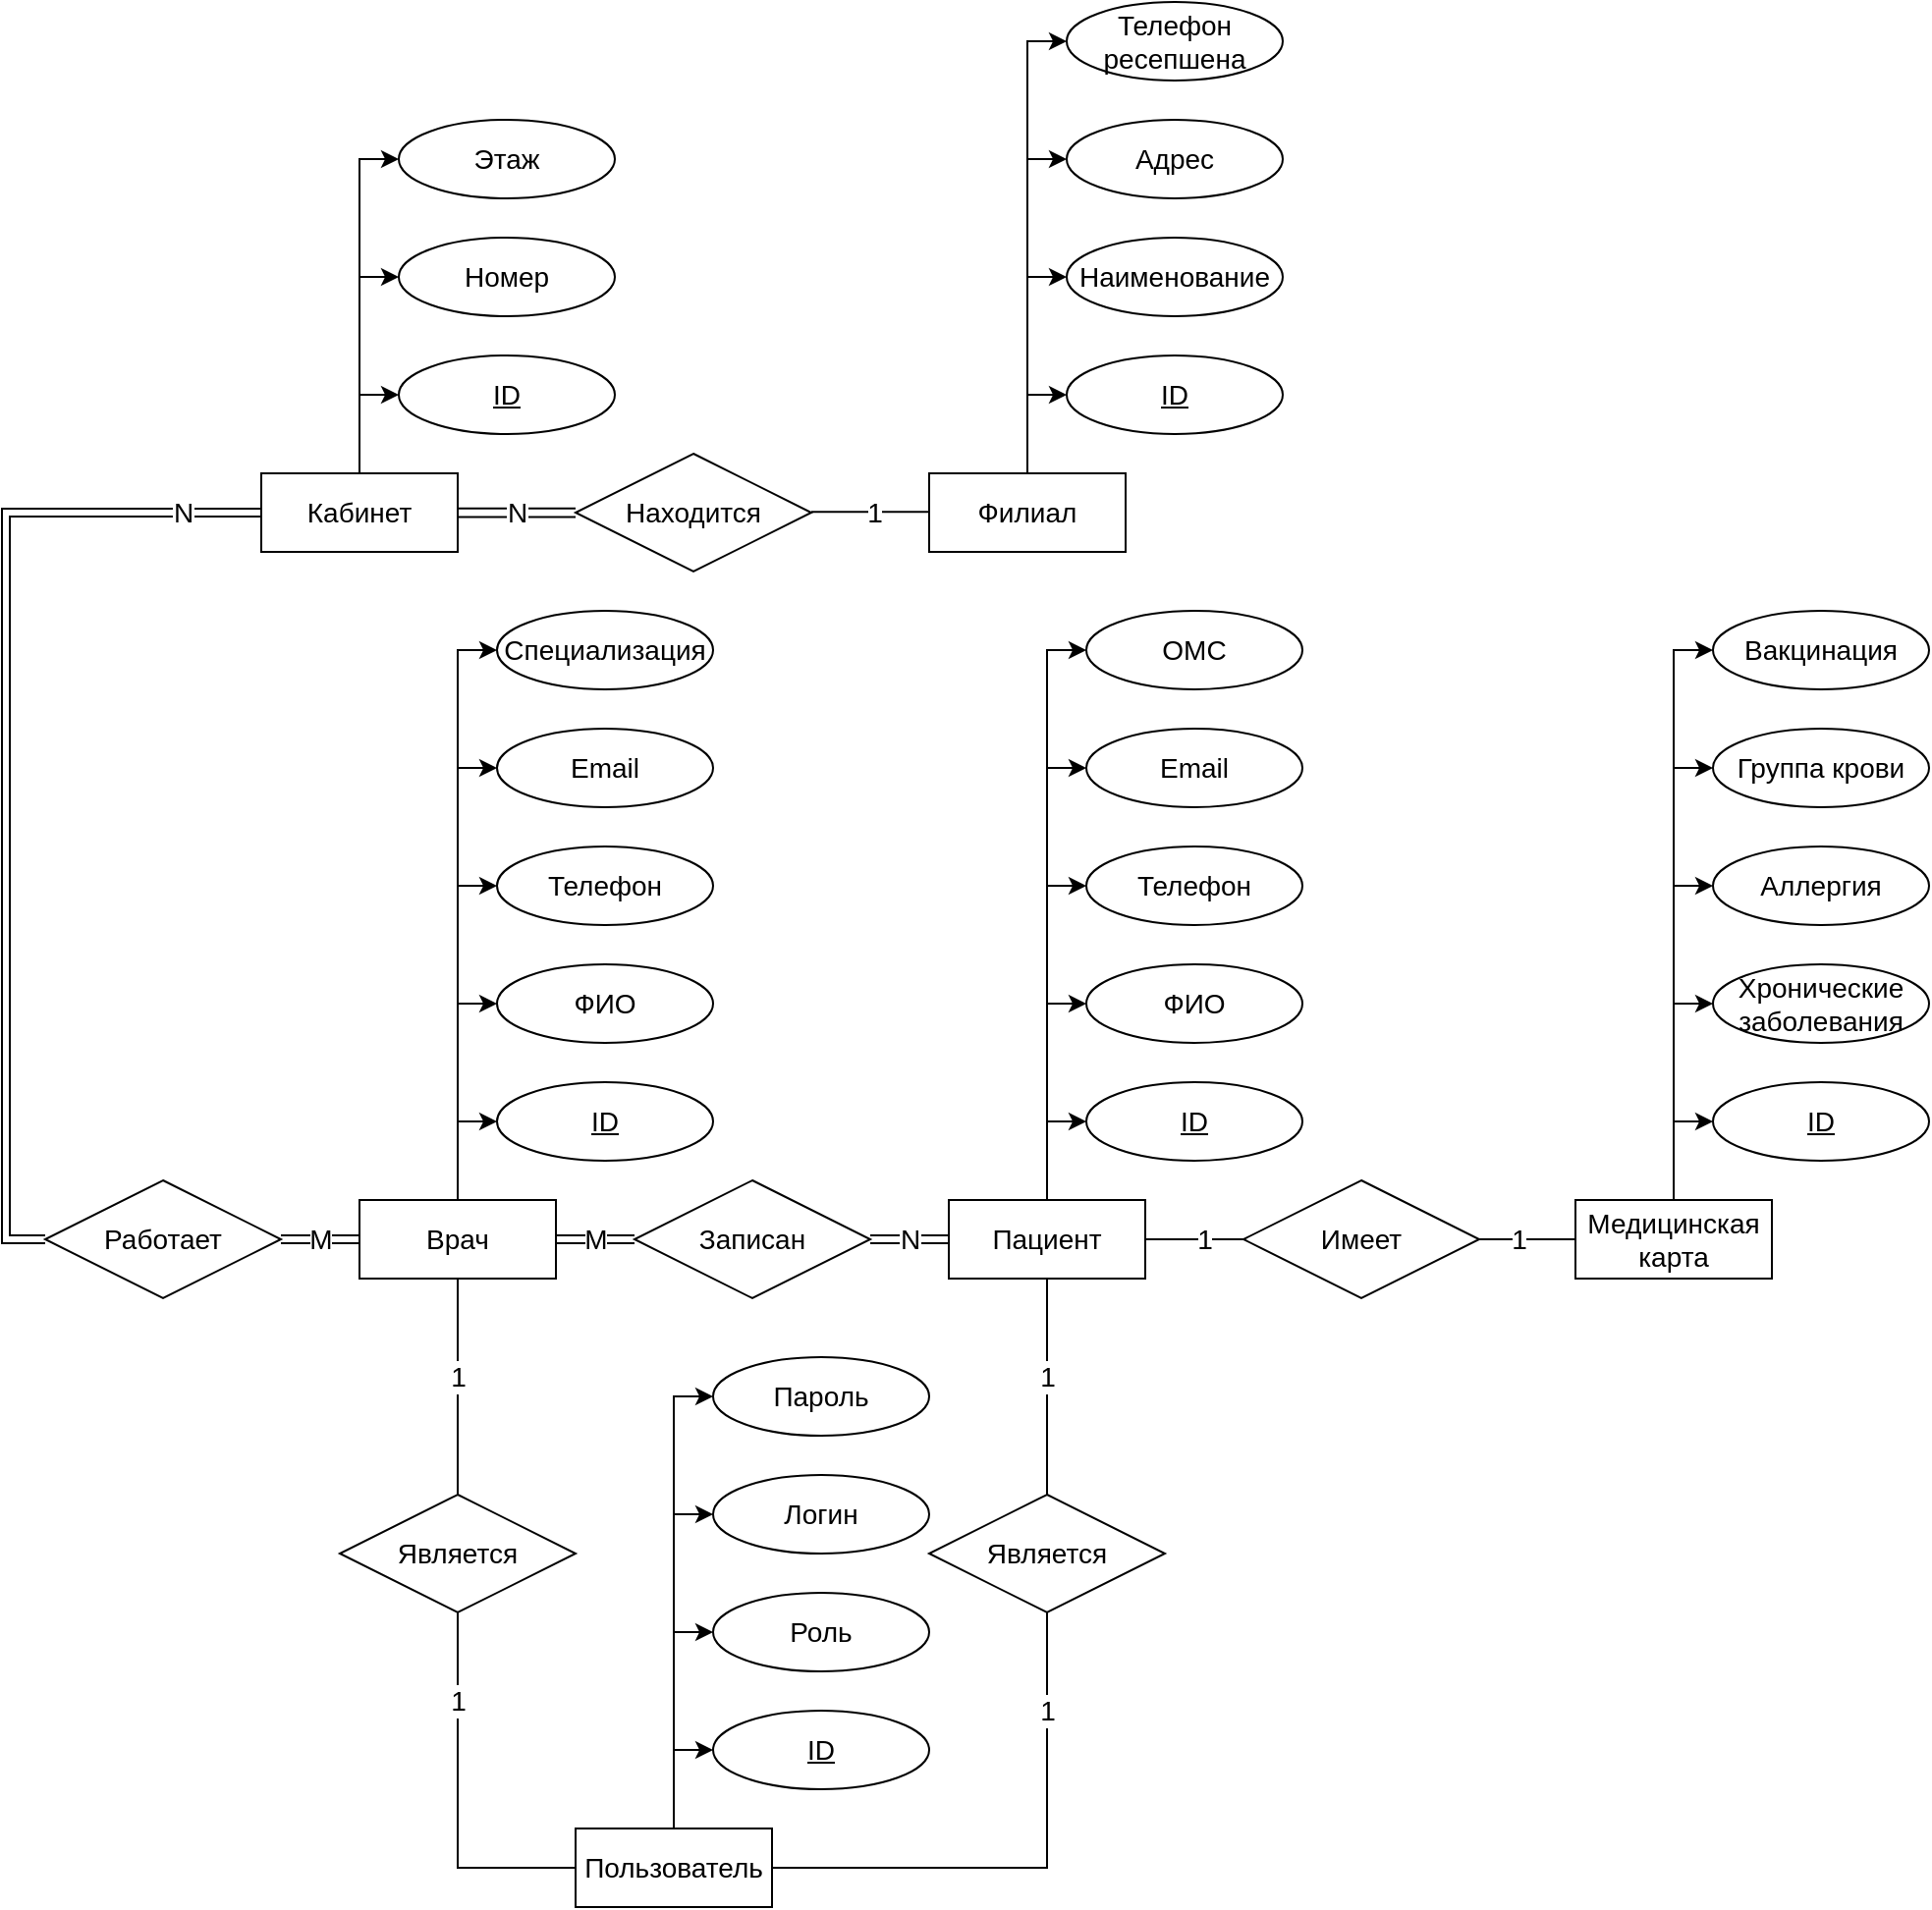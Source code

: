 <mxfile version="21.6.8" type="device">
  <diagram name="Страница — 1" id="tKBTZuI6cWVHTqbkDgAv">
    <mxGraphModel dx="2562" dy="1056" grid="1" gridSize="10" guides="1" tooltips="1" connect="1" arrows="1" fold="1" page="1" pageScale="1" pageWidth="827" pageHeight="1169" math="0" shadow="0">
      <root>
        <mxCell id="0" />
        <mxCell id="1" parent="0" />
        <mxCell id="9CMZoAr8EKUNUZ8T8BSM-1" style="edgeStyle=orthogonalEdgeStyle;rounded=0;orthogonalLoop=1;jettySize=auto;html=1;exitX=0.5;exitY=0;exitDx=0;exitDy=0;entryX=0;entryY=0.5;entryDx=0;entryDy=0;fontSize=14;" parent="1" source="9CMZoAr8EKUNUZ8T8BSM-6" target="9CMZoAr8EKUNUZ8T8BSM-7" edge="1">
          <mxGeometry relative="1" as="geometry" />
        </mxCell>
        <mxCell id="9CMZoAr8EKUNUZ8T8BSM-2" style="edgeStyle=orthogonalEdgeStyle;rounded=0;orthogonalLoop=1;jettySize=auto;html=1;exitX=0.5;exitY=0;exitDx=0;exitDy=0;entryX=0;entryY=0.5;entryDx=0;entryDy=0;fontSize=14;" parent="1" source="9CMZoAr8EKUNUZ8T8BSM-6" target="9CMZoAr8EKUNUZ8T8BSM-9" edge="1">
          <mxGeometry relative="1" as="geometry" />
        </mxCell>
        <mxCell id="9CMZoAr8EKUNUZ8T8BSM-3" style="edgeStyle=orthogonalEdgeStyle;rounded=0;orthogonalLoop=1;jettySize=auto;html=1;exitX=0.5;exitY=0;exitDx=0;exitDy=0;entryX=0;entryY=0.5;entryDx=0;entryDy=0;fontSize=14;" parent="1" source="9CMZoAr8EKUNUZ8T8BSM-6" target="9CMZoAr8EKUNUZ8T8BSM-8" edge="1">
          <mxGeometry relative="1" as="geometry" />
        </mxCell>
        <mxCell id="9CMZoAr8EKUNUZ8T8BSM-4" style="edgeStyle=orthogonalEdgeStyle;rounded=0;orthogonalLoop=1;jettySize=auto;html=1;exitX=0.5;exitY=0;exitDx=0;exitDy=0;entryX=0;entryY=0.5;entryDx=0;entryDy=0;fontSize=14;" parent="1" source="9CMZoAr8EKUNUZ8T8BSM-6" target="9CMZoAr8EKUNUZ8T8BSM-10" edge="1">
          <mxGeometry relative="1" as="geometry" />
        </mxCell>
        <mxCell id="9CMZoAr8EKUNUZ8T8BSM-5" style="edgeStyle=orthogonalEdgeStyle;rounded=0;orthogonalLoop=1;jettySize=auto;html=1;exitX=0.5;exitY=0;exitDx=0;exitDy=0;entryX=0;entryY=0.5;entryDx=0;entryDy=0;fontSize=14;" parent="1" source="9CMZoAr8EKUNUZ8T8BSM-6" target="9CMZoAr8EKUNUZ8T8BSM-11" edge="1">
          <mxGeometry relative="1" as="geometry" />
        </mxCell>
        <mxCell id="9CMZoAr8EKUNUZ8T8BSM-6" value="Пациент" style="whiteSpace=wrap;html=1;align=center;fontSize=14;" parent="1" vertex="1">
          <mxGeometry x="70" y="630" width="100" height="40" as="geometry" />
        </mxCell>
        <mxCell id="9CMZoAr8EKUNUZ8T8BSM-7" value="ID" style="ellipse;whiteSpace=wrap;html=1;align=center;fontStyle=4;fontSize=14;" parent="1" vertex="1">
          <mxGeometry x="140" y="570" width="110" height="40" as="geometry" />
        </mxCell>
        <mxCell id="9CMZoAr8EKUNUZ8T8BSM-8" value="Телефон" style="ellipse;whiteSpace=wrap;html=1;align=center;fontSize=14;" parent="1" vertex="1">
          <mxGeometry x="140" y="450" width="110" height="40" as="geometry" />
        </mxCell>
        <mxCell id="9CMZoAr8EKUNUZ8T8BSM-9" value="ФИО" style="ellipse;whiteSpace=wrap;html=1;align=center;fontSize=14;" parent="1" vertex="1">
          <mxGeometry x="140" y="510" width="110" height="40" as="geometry" />
        </mxCell>
        <mxCell id="9CMZoAr8EKUNUZ8T8BSM-10" value="Email" style="ellipse;whiteSpace=wrap;html=1;align=center;fontSize=14;" parent="1" vertex="1">
          <mxGeometry x="140" y="390" width="110" height="40" as="geometry" />
        </mxCell>
        <mxCell id="9CMZoAr8EKUNUZ8T8BSM-11" value="ОМС" style="ellipse;whiteSpace=wrap;html=1;align=center;fontSize=14;" parent="1" vertex="1">
          <mxGeometry x="140" y="330" width="110" height="40" as="geometry" />
        </mxCell>
        <mxCell id="9CMZoAr8EKUNUZ8T8BSM-12" style="edgeStyle=orthogonalEdgeStyle;rounded=0;orthogonalLoop=1;jettySize=auto;html=1;exitX=0.5;exitY=0;exitDx=0;exitDy=0;entryX=0;entryY=0.5;entryDx=0;entryDy=0;fontSize=14;" parent="1" source="9CMZoAr8EKUNUZ8T8BSM-17" target="9CMZoAr8EKUNUZ8T8BSM-18" edge="1">
          <mxGeometry relative="1" as="geometry" />
        </mxCell>
        <mxCell id="9CMZoAr8EKUNUZ8T8BSM-13" style="edgeStyle=orthogonalEdgeStyle;rounded=0;orthogonalLoop=1;jettySize=auto;html=1;exitX=0.5;exitY=0;exitDx=0;exitDy=0;entryX=0;entryY=0.5;entryDx=0;entryDy=0;fontSize=14;" parent="1" source="9CMZoAr8EKUNUZ8T8BSM-17" target="9CMZoAr8EKUNUZ8T8BSM-20" edge="1">
          <mxGeometry relative="1" as="geometry" />
        </mxCell>
        <mxCell id="9CMZoAr8EKUNUZ8T8BSM-14" style="edgeStyle=orthogonalEdgeStyle;rounded=0;orthogonalLoop=1;jettySize=auto;html=1;exitX=0.5;exitY=0;exitDx=0;exitDy=0;entryX=0;entryY=0.5;entryDx=0;entryDy=0;fontSize=14;" parent="1" source="9CMZoAr8EKUNUZ8T8BSM-17" target="9CMZoAr8EKUNUZ8T8BSM-19" edge="1">
          <mxGeometry relative="1" as="geometry" />
        </mxCell>
        <mxCell id="9CMZoAr8EKUNUZ8T8BSM-15" style="edgeStyle=orthogonalEdgeStyle;rounded=0;orthogonalLoop=1;jettySize=auto;html=1;exitX=0.5;exitY=0;exitDx=0;exitDy=0;entryX=0;entryY=0.5;entryDx=0;entryDy=0;fontSize=14;" parent="1" source="9CMZoAr8EKUNUZ8T8BSM-17" target="9CMZoAr8EKUNUZ8T8BSM-21" edge="1">
          <mxGeometry relative="1" as="geometry" />
        </mxCell>
        <mxCell id="9CMZoAr8EKUNUZ8T8BSM-16" style="edgeStyle=orthogonalEdgeStyle;rounded=0;orthogonalLoop=1;jettySize=auto;html=1;exitX=1;exitY=0.5;exitDx=0;exitDy=0;shape=link;entryX=0;entryY=0.5;entryDx=0;entryDy=0;fontSize=14;" parent="1" source="9CMZoAr8EKUNUZ8T8BSM-17" target="9CMZoAr8EKUNUZ8T8BSM-43" edge="1">
          <mxGeometry relative="1" as="geometry">
            <mxPoint x="-80" y="650" as="targetPoint" />
          </mxGeometry>
        </mxCell>
        <mxCell id="9CMZoAr8EKUNUZ8T8BSM-17" value="Врач" style="whiteSpace=wrap;html=1;align=center;fontSize=14;" parent="1" vertex="1">
          <mxGeometry x="-230" y="630" width="100" height="40" as="geometry" />
        </mxCell>
        <mxCell id="9CMZoAr8EKUNUZ8T8BSM-18" value="ID" style="ellipse;whiteSpace=wrap;html=1;align=center;fontStyle=4;fontSize=14;" parent="1" vertex="1">
          <mxGeometry x="-160" y="570" width="110" height="40" as="geometry" />
        </mxCell>
        <mxCell id="9CMZoAr8EKUNUZ8T8BSM-19" value="Телефон" style="ellipse;whiteSpace=wrap;html=1;align=center;fontSize=14;" parent="1" vertex="1">
          <mxGeometry x="-160" y="450" width="110" height="40" as="geometry" />
        </mxCell>
        <mxCell id="9CMZoAr8EKUNUZ8T8BSM-20" value="ФИО" style="ellipse;whiteSpace=wrap;html=1;align=center;fontSize=14;" parent="1" vertex="1">
          <mxGeometry x="-160" y="510" width="110" height="40" as="geometry" />
        </mxCell>
        <mxCell id="9CMZoAr8EKUNUZ8T8BSM-21" value="Email" style="ellipse;whiteSpace=wrap;html=1;align=center;fontSize=14;" parent="1" vertex="1">
          <mxGeometry x="-160" y="390" width="110" height="40" as="geometry" />
        </mxCell>
        <mxCell id="9CMZoAr8EKUNUZ8T8BSM-22" value="Entity" style="whiteSpace=wrap;html=1;align=center;fontSize=14;" parent="1" vertex="1">
          <mxGeometry x="60" y="260" width="100" height="40" as="geometry" />
        </mxCell>
        <mxCell id="9CMZoAr8EKUNUZ8T8BSM-23" style="edgeStyle=orthogonalEdgeStyle;rounded=0;orthogonalLoop=1;jettySize=auto;html=1;exitX=0.5;exitY=0;exitDx=0;exitDy=0;entryX=0;entryY=0.5;entryDx=0;entryDy=0;fontSize=14;" parent="1" source="9CMZoAr8EKUNUZ8T8BSM-27" target="9CMZoAr8EKUNUZ8T8BSM-28" edge="1">
          <mxGeometry relative="1" as="geometry" />
        </mxCell>
        <mxCell id="9CMZoAr8EKUNUZ8T8BSM-24" style="edgeStyle=orthogonalEdgeStyle;rounded=0;orthogonalLoop=1;jettySize=auto;html=1;exitX=0.5;exitY=0;exitDx=0;exitDy=0;entryX=0;entryY=0.5;entryDx=0;entryDy=0;fontSize=14;" parent="1" source="9CMZoAr8EKUNUZ8T8BSM-27" target="9CMZoAr8EKUNUZ8T8BSM-30" edge="1">
          <mxGeometry relative="1" as="geometry" />
        </mxCell>
        <mxCell id="9CMZoAr8EKUNUZ8T8BSM-25" style="edgeStyle=orthogonalEdgeStyle;rounded=0;orthogonalLoop=1;jettySize=auto;html=1;exitX=0.5;exitY=0;exitDx=0;exitDy=0;entryX=0;entryY=0.5;entryDx=0;entryDy=0;fontSize=14;" parent="1" source="9CMZoAr8EKUNUZ8T8BSM-27" target="9CMZoAr8EKUNUZ8T8BSM-29" edge="1">
          <mxGeometry relative="1" as="geometry" />
        </mxCell>
        <mxCell id="9CMZoAr8EKUNUZ8T8BSM-26" style="edgeStyle=orthogonalEdgeStyle;rounded=0;orthogonalLoop=1;jettySize=auto;html=1;exitX=0.5;exitY=0;exitDx=0;exitDy=0;entryX=0;entryY=0.5;entryDx=0;entryDy=0;fontSize=14;" parent="1" source="9CMZoAr8EKUNUZ8T8BSM-27" target="9CMZoAr8EKUNUZ8T8BSM-31" edge="1">
          <mxGeometry relative="1" as="geometry" />
        </mxCell>
        <mxCell id="9CMZoAr8EKUNUZ8T8BSM-27" value="Филиал" style="whiteSpace=wrap;html=1;align=center;fontSize=14;" parent="1" vertex="1">
          <mxGeometry x="60" y="260" width="100" height="40" as="geometry" />
        </mxCell>
        <mxCell id="9CMZoAr8EKUNUZ8T8BSM-28" value="ID" style="ellipse;whiteSpace=wrap;html=1;align=center;fontStyle=4;fontSize=14;" parent="1" vertex="1">
          <mxGeometry x="130" y="200" width="110" height="40" as="geometry" />
        </mxCell>
        <mxCell id="9CMZoAr8EKUNUZ8T8BSM-29" value="Адрес" style="ellipse;whiteSpace=wrap;html=1;align=center;fontSize=14;" parent="1" vertex="1">
          <mxGeometry x="130" y="80" width="110" height="40" as="geometry" />
        </mxCell>
        <mxCell id="9CMZoAr8EKUNUZ8T8BSM-30" value="Наименование" style="ellipse;whiteSpace=wrap;html=1;align=center;fontSize=14;" parent="1" vertex="1">
          <mxGeometry x="130" y="140" width="110" height="40" as="geometry" />
        </mxCell>
        <mxCell id="9CMZoAr8EKUNUZ8T8BSM-31" value="Телефон ресепшена" style="ellipse;whiteSpace=wrap;html=1;align=center;fontSize=14;" parent="1" vertex="1">
          <mxGeometry x="130" y="20" width="110" height="40" as="geometry" />
        </mxCell>
        <mxCell id="9CMZoAr8EKUNUZ8T8BSM-32" value="Entity" style="whiteSpace=wrap;html=1;align=center;fontSize=14;" parent="1" vertex="1">
          <mxGeometry x="-280" y="260" width="100" height="40" as="geometry" />
        </mxCell>
        <mxCell id="9CMZoAr8EKUNUZ8T8BSM-33" style="edgeStyle=orthogonalEdgeStyle;rounded=0;orthogonalLoop=1;jettySize=auto;html=1;exitX=0.5;exitY=0;exitDx=0;exitDy=0;entryX=0;entryY=0.5;entryDx=0;entryDy=0;fontSize=14;" parent="1" source="9CMZoAr8EKUNUZ8T8BSM-38" target="9CMZoAr8EKUNUZ8T8BSM-39" edge="1">
          <mxGeometry relative="1" as="geometry" />
        </mxCell>
        <mxCell id="9CMZoAr8EKUNUZ8T8BSM-34" style="edgeStyle=orthogonalEdgeStyle;rounded=0;orthogonalLoop=1;jettySize=auto;html=1;exitX=0.5;exitY=0;exitDx=0;exitDy=0;entryX=0;entryY=0.5;entryDx=0;entryDy=0;fontSize=14;" parent="1" source="9CMZoAr8EKUNUZ8T8BSM-38" target="9CMZoAr8EKUNUZ8T8BSM-41" edge="1">
          <mxGeometry relative="1" as="geometry" />
        </mxCell>
        <mxCell id="9CMZoAr8EKUNUZ8T8BSM-35" style="edgeStyle=orthogonalEdgeStyle;rounded=0;orthogonalLoop=1;jettySize=auto;html=1;exitX=0.5;exitY=0;exitDx=0;exitDy=0;entryX=0;entryY=0.5;entryDx=0;entryDy=0;fontSize=14;" parent="1" source="9CMZoAr8EKUNUZ8T8BSM-38" target="9CMZoAr8EKUNUZ8T8BSM-40" edge="1">
          <mxGeometry relative="1" as="geometry" />
        </mxCell>
        <mxCell id="9CMZoAr8EKUNUZ8T8BSM-36" style="edgeStyle=orthogonalEdgeStyle;rounded=0;orthogonalLoop=1;jettySize=auto;html=1;exitX=0;exitY=0.5;exitDx=0;exitDy=0;entryX=0;entryY=0.5;entryDx=0;entryDy=0;shape=link;fontSize=14;" parent="1" source="9CMZoAr8EKUNUZ8T8BSM-38" target="9CMZoAr8EKUNUZ8T8BSM-46" edge="1">
          <mxGeometry relative="1" as="geometry">
            <mxPoint x="120" y="460" as="targetPoint" />
          </mxGeometry>
        </mxCell>
        <mxCell id="9CMZoAr8EKUNUZ8T8BSM-37" value="&lt;font style=&quot;font-size: 14px;&quot;&gt;N&lt;/font&gt;" style="edgeLabel;html=1;align=center;verticalAlign=middle;resizable=0;points=[];fontSize=14;" parent="9CMZoAr8EKUNUZ8T8BSM-36" vertex="1" connectable="0">
          <mxGeometry x="-0.796" y="-3" relative="1" as="geometry">
            <mxPoint x="13" y="3" as="offset" />
          </mxGeometry>
        </mxCell>
        <mxCell id="9CMZoAr8EKUNUZ8T8BSM-38" value="Кабинет" style="whiteSpace=wrap;html=1;align=center;fontSize=14;" parent="1" vertex="1">
          <mxGeometry x="-280" y="260" width="100" height="40" as="geometry" />
        </mxCell>
        <mxCell id="9CMZoAr8EKUNUZ8T8BSM-39" value="ID" style="ellipse;whiteSpace=wrap;html=1;align=center;fontStyle=4;fontSize=14;" parent="1" vertex="1">
          <mxGeometry x="-210" y="200" width="110" height="40" as="geometry" />
        </mxCell>
        <mxCell id="9CMZoAr8EKUNUZ8T8BSM-40" value="Этаж" style="ellipse;whiteSpace=wrap;html=1;align=center;fontSize=14;" parent="1" vertex="1">
          <mxGeometry x="-210" y="80" width="110" height="40" as="geometry" />
        </mxCell>
        <mxCell id="9CMZoAr8EKUNUZ8T8BSM-41" value="Номер" style="ellipse;whiteSpace=wrap;html=1;align=center;fontSize=14;" parent="1" vertex="1">
          <mxGeometry x="-210" y="140" width="110" height="40" as="geometry" />
        </mxCell>
        <mxCell id="9CMZoAr8EKUNUZ8T8BSM-42" value="Находится" style="shape=rhombus;perimeter=rhombusPerimeter;whiteSpace=wrap;html=1;align=center;fontSize=14;" parent="1" vertex="1">
          <mxGeometry x="-120" y="250" width="120" height="60" as="geometry" />
        </mxCell>
        <mxCell id="9CMZoAr8EKUNUZ8T8BSM-43" value="Записан" style="shape=rhombus;perimeter=rhombusPerimeter;whiteSpace=wrap;html=1;align=center;fontSize=14;" parent="1" vertex="1">
          <mxGeometry x="-90" y="620" width="120" height="60" as="geometry" />
        </mxCell>
        <mxCell id="9CMZoAr8EKUNUZ8T8BSM-44" style="edgeStyle=orthogonalEdgeStyle;rounded=0;orthogonalLoop=1;jettySize=auto;html=1;exitX=1;exitY=0.5;exitDx=0;exitDy=0;entryX=0;entryY=0.5;entryDx=0;entryDy=0;shape=link;fontSize=14;" parent="1" source="9CMZoAr8EKUNUZ8T8BSM-43" target="9CMZoAr8EKUNUZ8T8BSM-6" edge="1">
          <mxGeometry relative="1" as="geometry">
            <mxPoint x="790" y="590" as="sourcePoint" />
          </mxGeometry>
        </mxCell>
        <mxCell id="9CMZoAr8EKUNUZ8T8BSM-45" style="edgeStyle=orthogonalEdgeStyle;rounded=0;orthogonalLoop=1;jettySize=auto;html=1;exitX=1;exitY=0.5;exitDx=0;exitDy=0;entryX=0;entryY=0.5;entryDx=0;entryDy=0;shape=link;fontSize=14;" parent="1" source="9CMZoAr8EKUNUZ8T8BSM-46" target="9CMZoAr8EKUNUZ8T8BSM-17" edge="1">
          <mxGeometry relative="1" as="geometry" />
        </mxCell>
        <mxCell id="9CMZoAr8EKUNUZ8T8BSM-46" value="Работает" style="shape=rhombus;perimeter=rhombusPerimeter;whiteSpace=wrap;html=1;align=center;fontSize=14;" parent="1" vertex="1">
          <mxGeometry x="-390" y="620" width="120" height="60" as="geometry" />
        </mxCell>
        <mxCell id="9CMZoAr8EKUNUZ8T8BSM-47" value="" style="endArrow=none;html=1;rounded=0;entryX=0;entryY=0.5;entryDx=0;entryDy=0;fontSize=14;" parent="1" edge="1">
          <mxGeometry relative="1" as="geometry">
            <mxPoint y="279.57" as="sourcePoint" />
            <mxPoint x="60" y="279.57" as="targetPoint" />
          </mxGeometry>
        </mxCell>
        <mxCell id="9CMZoAr8EKUNUZ8T8BSM-48" value="&lt;font style=&quot;font-size: 14px;&quot;&gt;1&lt;/font&gt;" style="edgeLabel;html=1;align=center;verticalAlign=middle;resizable=0;points=[];fontSize=14;" parent="9CMZoAr8EKUNUZ8T8BSM-47" vertex="1" connectable="0">
          <mxGeometry x="0.174" y="2" relative="1" as="geometry">
            <mxPoint x="-3" y="2" as="offset" />
          </mxGeometry>
        </mxCell>
        <mxCell id="9CMZoAr8EKUNUZ8T8BSM-49" style="edgeStyle=orthogonalEdgeStyle;rounded=0;orthogonalLoop=1;jettySize=auto;html=1;exitX=0.5;exitY=0;exitDx=0;exitDy=0;entryX=0;entryY=0.5;entryDx=0;entryDy=0;fontSize=14;" parent="1" source="9CMZoAr8EKUNUZ8T8BSM-53" target="9CMZoAr8EKUNUZ8T8BSM-54" edge="1">
          <mxGeometry relative="1" as="geometry" />
        </mxCell>
        <mxCell id="9CMZoAr8EKUNUZ8T8BSM-50" style="edgeStyle=orthogonalEdgeStyle;rounded=0;orthogonalLoop=1;jettySize=auto;html=1;exitX=0.5;exitY=0;exitDx=0;exitDy=0;entryX=0;entryY=0.5;entryDx=0;entryDy=0;fontSize=14;" parent="1" source="9CMZoAr8EKUNUZ8T8BSM-53" target="9CMZoAr8EKUNUZ8T8BSM-56" edge="1">
          <mxGeometry relative="1" as="geometry" />
        </mxCell>
        <mxCell id="9CMZoAr8EKUNUZ8T8BSM-51" style="edgeStyle=orthogonalEdgeStyle;rounded=0;orthogonalLoop=1;jettySize=auto;html=1;exitX=0.5;exitY=0;exitDx=0;exitDy=0;entryX=0;entryY=0.5;entryDx=0;entryDy=0;fontSize=14;" parent="1" source="9CMZoAr8EKUNUZ8T8BSM-53" target="9CMZoAr8EKUNUZ8T8BSM-55" edge="1">
          <mxGeometry relative="1" as="geometry" />
        </mxCell>
        <mxCell id="9CMZoAr8EKUNUZ8T8BSM-52" style="edgeStyle=orthogonalEdgeStyle;rounded=0;orthogonalLoop=1;jettySize=auto;html=1;exitX=0.5;exitY=0;exitDx=0;exitDy=0;entryX=0;entryY=0.5;entryDx=0;entryDy=0;fontSize=14;" parent="1" source="9CMZoAr8EKUNUZ8T8BSM-53" target="9CMZoAr8EKUNUZ8T8BSM-57" edge="1">
          <mxGeometry relative="1" as="geometry" />
        </mxCell>
        <mxCell id="WnS00Tzn5hlcOXvt4IFh-7" style="edgeStyle=orthogonalEdgeStyle;rounded=0;orthogonalLoop=1;jettySize=auto;html=1;exitX=1;exitY=0.5;exitDx=0;exitDy=0;entryX=0.5;entryY=1;entryDx=0;entryDy=0;endArrow=none;endFill=0;fontSize=14;" parent="1" source="9CMZoAr8EKUNUZ8T8BSM-53" target="9CMZoAr8EKUNUZ8T8BSM-6" edge="1">
          <mxGeometry relative="1" as="geometry" />
        </mxCell>
        <mxCell id="9CMZoAr8EKUNUZ8T8BSM-53" value="Пользователь" style="whiteSpace=wrap;html=1;align=center;fontSize=14;" parent="1" vertex="1">
          <mxGeometry x="-120" y="950" width="100" height="40" as="geometry" />
        </mxCell>
        <mxCell id="9CMZoAr8EKUNUZ8T8BSM-54" value="ID" style="ellipse;whiteSpace=wrap;html=1;align=center;fontStyle=4;fontSize=14;" parent="1" vertex="1">
          <mxGeometry x="-50" y="890" width="110" height="40" as="geometry" />
        </mxCell>
        <mxCell id="9CMZoAr8EKUNUZ8T8BSM-55" value="Логин" style="ellipse;whiteSpace=wrap;html=1;align=center;fontSize=14;" parent="1" vertex="1">
          <mxGeometry x="-50" y="770" width="110" height="40" as="geometry" />
        </mxCell>
        <mxCell id="9CMZoAr8EKUNUZ8T8BSM-56" value="Роль" style="ellipse;whiteSpace=wrap;html=1;align=center;fontSize=14;" parent="1" vertex="1">
          <mxGeometry x="-50" y="830" width="110" height="40" as="geometry" />
        </mxCell>
        <mxCell id="9CMZoAr8EKUNUZ8T8BSM-57" value="Пароль" style="ellipse;whiteSpace=wrap;html=1;align=center;fontSize=14;" parent="1" vertex="1">
          <mxGeometry x="-50" y="710" width="110" height="40" as="geometry" />
        </mxCell>
        <mxCell id="9CMZoAr8EKUNUZ8T8BSM-58" value="&lt;font style=&quot;font-size: 14px;&quot;&gt;M&lt;/font&gt;" style="edgeLabel;html=1;align=center;verticalAlign=middle;resizable=0;points=[];fontSize=14;" parent="1" vertex="1" connectable="0">
          <mxGeometry x="-249.997" y="650" as="geometry" />
        </mxCell>
        <mxCell id="9CMZoAr8EKUNUZ8T8BSM-59" value="&lt;font style=&quot;font-size: 14px;&quot;&gt;M&lt;/font&gt;" style="edgeLabel;html=1;align=center;verticalAlign=middle;resizable=0;points=[];fontSize=14;" parent="1" vertex="1" connectable="0">
          <mxGeometry x="-109.997" y="650" as="geometry" />
        </mxCell>
        <mxCell id="9CMZoAr8EKUNUZ8T8BSM-60" value="&lt;font style=&quot;font-size: 14px;&quot;&gt;N&lt;/font&gt;" style="edgeLabel;html=1;align=center;verticalAlign=middle;resizable=0;points=[];fontSize=14;" parent="1" vertex="1" connectable="0">
          <mxGeometry x="50.003" y="650" as="geometry" />
        </mxCell>
        <mxCell id="9CMZoAr8EKUNUZ8T8BSM-61" style="edgeStyle=orthogonalEdgeStyle;rounded=0;orthogonalLoop=1;jettySize=auto;html=1;shape=link;entryX=0;entryY=0.5;entryDx=0;entryDy=0;width=4.375;fontSize=14;" parent="1" source="9CMZoAr8EKUNUZ8T8BSM-38" target="9CMZoAr8EKUNUZ8T8BSM-42" edge="1">
          <mxGeometry relative="1" as="geometry">
            <mxPoint x="-180" y="279.57" as="sourcePoint" />
            <mxPoint x="-120" y="280" as="targetPoint" />
          </mxGeometry>
        </mxCell>
        <mxCell id="9CMZoAr8EKUNUZ8T8BSM-62" value="&lt;font style=&quot;font-size: 14px;&quot;&gt;N&lt;/font&gt;" style="edgeLabel;html=1;align=center;verticalAlign=middle;resizable=0;points=[];fontSize=14;" parent="9CMZoAr8EKUNUZ8T8BSM-61" vertex="1" connectable="0">
          <mxGeometry x="-0.077" y="4" relative="1" as="geometry">
            <mxPoint x="2" y="4" as="offset" />
          </mxGeometry>
        </mxCell>
        <mxCell id="WnS00Tzn5hlcOXvt4IFh-1" value="" style="endArrow=none;html=1;rounded=0;entryX=0;entryY=0.5;entryDx=0;entryDy=0;exitX=0.5;exitY=1;exitDx=0;exitDy=0;fontSize=14;" parent="1" source="WnS00Tzn5hlcOXvt4IFh-3" target="9CMZoAr8EKUNUZ8T8BSM-53" edge="1">
          <mxGeometry relative="1" as="geometry">
            <mxPoint x="-220" y="720" as="sourcePoint" />
            <mxPoint x="-160" y="720" as="targetPoint" />
            <Array as="points">
              <mxPoint x="-180" y="970" />
            </Array>
          </mxGeometry>
        </mxCell>
        <mxCell id="WnS00Tzn5hlcOXvt4IFh-2" value="&lt;font style=&quot;font-size: 14px;&quot;&gt;1&lt;/font&gt;" style="edgeLabel;html=1;align=center;verticalAlign=middle;resizable=0;points=[];fontSize=14;" parent="WnS00Tzn5hlcOXvt4IFh-1" vertex="1" connectable="0">
          <mxGeometry x="0.174" y="2" relative="1" as="geometry">
            <mxPoint x="-2" y="-67" as="offset" />
          </mxGeometry>
        </mxCell>
        <mxCell id="WnS00Tzn5hlcOXvt4IFh-4" value="" style="endArrow=none;html=1;rounded=0;entryX=0.5;entryY=0;entryDx=0;entryDy=0;exitX=0.5;exitY=1;exitDx=0;exitDy=0;fontSize=14;" parent="1" source="9CMZoAr8EKUNUZ8T8BSM-17" target="WnS00Tzn5hlcOXvt4IFh-3" edge="1">
          <mxGeometry relative="1" as="geometry">
            <mxPoint x="-180" y="670" as="sourcePoint" />
            <mxPoint x="-110" y="970" as="targetPoint" />
            <Array as="points" />
          </mxGeometry>
        </mxCell>
        <mxCell id="WnS00Tzn5hlcOXvt4IFh-3" value="Является" style="shape=rhombus;perimeter=rhombusPerimeter;whiteSpace=wrap;html=1;align=center;fontSize=14;" parent="1" vertex="1">
          <mxGeometry x="-240" y="780" width="120" height="60" as="geometry" />
        </mxCell>
        <mxCell id="WnS00Tzn5hlcOXvt4IFh-6" value="&lt;font style=&quot;font-size: 14px;&quot;&gt;1&lt;/font&gt;" style="edgeLabel;html=1;align=center;verticalAlign=middle;resizable=0;points=[];fontSize=14;" parent="1" vertex="1" connectable="0">
          <mxGeometry x="-180" y="720.003" as="geometry" />
        </mxCell>
        <mxCell id="WnS00Tzn5hlcOXvt4IFh-8" value="Является" style="shape=rhombus;perimeter=rhombusPerimeter;whiteSpace=wrap;html=1;align=center;fontSize=14;" parent="1" vertex="1">
          <mxGeometry x="60" y="780" width="120" height="60" as="geometry" />
        </mxCell>
        <mxCell id="WnS00Tzn5hlcOXvt4IFh-9" value="&lt;font style=&quot;font-size: 14px;&quot;&gt;1&lt;/font&gt;" style="edgeLabel;html=1;align=center;verticalAlign=middle;resizable=0;points=[];fontSize=14;" parent="1" vertex="1" connectable="0">
          <mxGeometry x="120" y="720.003" as="geometry" />
        </mxCell>
        <mxCell id="WnS00Tzn5hlcOXvt4IFh-10" value="&lt;font style=&quot;font-size: 14px;&quot;&gt;1&lt;/font&gt;" style="edgeLabel;html=1;align=center;verticalAlign=middle;resizable=0;points=[];fontSize=14;" parent="1" vertex="1" connectable="0">
          <mxGeometry x="120" y="890.003" as="geometry" />
        </mxCell>
        <mxCell id="WnS00Tzn5hlcOXvt4IFh-11" style="edgeStyle=orthogonalEdgeStyle;rounded=0;orthogonalLoop=1;jettySize=auto;html=1;exitX=0.5;exitY=0;exitDx=0;exitDy=0;entryX=0;entryY=0.5;entryDx=0;entryDy=0;fontSize=14;" parent="1" source="WnS00Tzn5hlcOXvt4IFh-15" target="WnS00Tzn5hlcOXvt4IFh-16" edge="1">
          <mxGeometry relative="1" as="geometry" />
        </mxCell>
        <mxCell id="WnS00Tzn5hlcOXvt4IFh-12" style="edgeStyle=orthogonalEdgeStyle;rounded=0;orthogonalLoop=1;jettySize=auto;html=1;exitX=0.5;exitY=0;exitDx=0;exitDy=0;entryX=0;entryY=0.5;entryDx=0;entryDy=0;fontSize=14;" parent="1" source="WnS00Tzn5hlcOXvt4IFh-15" target="WnS00Tzn5hlcOXvt4IFh-18" edge="1">
          <mxGeometry relative="1" as="geometry" />
        </mxCell>
        <mxCell id="WnS00Tzn5hlcOXvt4IFh-13" style="edgeStyle=orthogonalEdgeStyle;rounded=0;orthogonalLoop=1;jettySize=auto;html=1;exitX=0.5;exitY=0;exitDx=0;exitDy=0;entryX=0;entryY=0.5;entryDx=0;entryDy=0;fontSize=14;" parent="1" source="WnS00Tzn5hlcOXvt4IFh-15" target="WnS00Tzn5hlcOXvt4IFh-17" edge="1">
          <mxGeometry relative="1" as="geometry" />
        </mxCell>
        <mxCell id="WnS00Tzn5hlcOXvt4IFh-15" value="Медицинская карта" style="whiteSpace=wrap;html=1;align=center;fontSize=14;" parent="1" vertex="1">
          <mxGeometry x="389" y="630" width="100" height="40" as="geometry" />
        </mxCell>
        <mxCell id="WnS00Tzn5hlcOXvt4IFh-16" value="ID" style="ellipse;whiteSpace=wrap;html=1;align=center;fontStyle=4;fontSize=14;" parent="1" vertex="1">
          <mxGeometry x="459" y="570" width="110" height="40" as="geometry" />
        </mxCell>
        <mxCell id="WnS00Tzn5hlcOXvt4IFh-17" value="Аллергия" style="ellipse;whiteSpace=wrap;html=1;align=center;fontSize=14;" parent="1" vertex="1">
          <mxGeometry x="459" y="450" width="110" height="40" as="geometry" />
        </mxCell>
        <mxCell id="WnS00Tzn5hlcOXvt4IFh-18" value="Хронические заболевания" style="ellipse;whiteSpace=wrap;html=1;align=center;fontSize=14;" parent="1" vertex="1">
          <mxGeometry x="459" y="510" width="110" height="40" as="geometry" />
        </mxCell>
        <mxCell id="WnS00Tzn5hlcOXvt4IFh-20" style="edgeStyle=orthogonalEdgeStyle;rounded=0;orthogonalLoop=1;jettySize=auto;html=1;exitX=1;exitY=0.5;exitDx=0;exitDy=0;entryX=0;entryY=0.5;entryDx=0;entryDy=0;endArrow=none;endFill=0;fontSize=14;" parent="1" source="WnS00Tzn5hlcOXvt4IFh-21" target="WnS00Tzn5hlcOXvt4IFh-15" edge="1">
          <mxGeometry relative="1" as="geometry">
            <mxPoint x="170" y="939.74" as="sourcePoint" />
            <mxPoint x="310" y="639.74" as="targetPoint" />
          </mxGeometry>
        </mxCell>
        <mxCell id="WnS00Tzn5hlcOXvt4IFh-22" value="" style="edgeStyle=orthogonalEdgeStyle;rounded=0;orthogonalLoop=1;jettySize=auto;html=1;exitX=1;exitY=0.5;exitDx=0;exitDy=0;entryX=0;entryY=0.5;entryDx=0;entryDy=0;endArrow=none;endFill=0;fontSize=14;" parent="1" source="9CMZoAr8EKUNUZ8T8BSM-6" target="WnS00Tzn5hlcOXvt4IFh-21" edge="1">
          <mxGeometry relative="1" as="geometry">
            <mxPoint x="170" y="650" as="sourcePoint" />
            <mxPoint x="329" y="650" as="targetPoint" />
          </mxGeometry>
        </mxCell>
        <mxCell id="WnS00Tzn5hlcOXvt4IFh-21" value="Имеет" style="shape=rhombus;perimeter=rhombusPerimeter;whiteSpace=wrap;html=1;align=center;fontSize=14;" parent="1" vertex="1">
          <mxGeometry x="220" y="620" width="120" height="60" as="geometry" />
        </mxCell>
        <mxCell id="WnS00Tzn5hlcOXvt4IFh-23" value="&lt;font style=&quot;font-size: 14px;&quot;&gt;1&lt;/font&gt;" style="edgeLabel;html=1;align=center;verticalAlign=middle;resizable=0;points=[];fontSize=14;" parent="1" vertex="1" connectable="0">
          <mxGeometry x="200" y="650.003" as="geometry" />
        </mxCell>
        <mxCell id="WnS00Tzn5hlcOXvt4IFh-24" value="&lt;font style=&quot;font-size: 14px;&quot;&gt;1&lt;/font&gt;" style="edgeLabel;html=1;align=center;verticalAlign=middle;resizable=0;points=[];fontSize=14;" parent="1" vertex="1" connectable="0">
          <mxGeometry x="360" y="650.003" as="geometry" />
        </mxCell>
        <mxCell id="2c7ESkdC1UoSOh96j-8p-1" value="Специализация" style="ellipse;whiteSpace=wrap;html=1;align=center;fontSize=14;" parent="1" vertex="1">
          <mxGeometry x="-160" y="330" width="110" height="40" as="geometry" />
        </mxCell>
        <mxCell id="2c7ESkdC1UoSOh96j-8p-2" style="edgeStyle=orthogonalEdgeStyle;rounded=0;orthogonalLoop=1;jettySize=auto;html=1;exitX=0.5;exitY=0;exitDx=0;exitDy=0;entryX=0;entryY=0.5;entryDx=0;entryDy=0;fontSize=14;" parent="1" source="9CMZoAr8EKUNUZ8T8BSM-17" target="2c7ESkdC1UoSOh96j-8p-1" edge="1">
          <mxGeometry relative="1" as="geometry">
            <mxPoint x="-201" y="560" as="sourcePoint" />
            <mxPoint x="-181" y="340" as="targetPoint" />
          </mxGeometry>
        </mxCell>
        <mxCell id="jOaBtjOlqTv70OsOsN-u-3" value="Вакцинация" style="ellipse;whiteSpace=wrap;html=1;align=center;fontSize=14;" vertex="1" parent="1">
          <mxGeometry x="459" y="330" width="110" height="40" as="geometry" />
        </mxCell>
        <mxCell id="jOaBtjOlqTv70OsOsN-u-4" value="Группа крови" style="ellipse;whiteSpace=wrap;html=1;align=center;fontSize=14;" vertex="1" parent="1">
          <mxGeometry x="459" y="390" width="110" height="40" as="geometry" />
        </mxCell>
        <mxCell id="jOaBtjOlqTv70OsOsN-u-5" style="edgeStyle=orthogonalEdgeStyle;rounded=0;orthogonalLoop=1;jettySize=auto;html=1;exitX=0.5;exitY=0;exitDx=0;exitDy=0;entryX=0;entryY=0.5;entryDx=0;entryDy=0;fontSize=14;" edge="1" parent="1" source="WnS00Tzn5hlcOXvt4IFh-15" target="jOaBtjOlqTv70OsOsN-u-3">
          <mxGeometry relative="1" as="geometry">
            <mxPoint x="360" y="480" as="sourcePoint" />
            <mxPoint x="380" y="320" as="targetPoint" />
          </mxGeometry>
        </mxCell>
        <mxCell id="jOaBtjOlqTv70OsOsN-u-6" style="edgeStyle=orthogonalEdgeStyle;rounded=0;orthogonalLoop=1;jettySize=auto;html=1;exitX=0.5;exitY=0;exitDx=0;exitDy=0;entryX=0;entryY=0.5;entryDx=0;entryDy=0;fontSize=14;" edge="1" parent="1" source="WnS00Tzn5hlcOXvt4IFh-15" target="jOaBtjOlqTv70OsOsN-u-4">
          <mxGeometry relative="1" as="geometry">
            <mxPoint x="403" y="540" as="sourcePoint" />
            <mxPoint x="423" y="380" as="targetPoint" />
          </mxGeometry>
        </mxCell>
      </root>
    </mxGraphModel>
  </diagram>
</mxfile>
